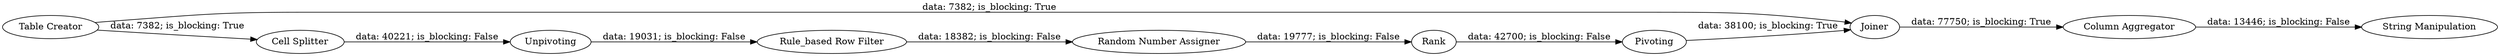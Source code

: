 digraph {
	"8833115959723343683_6" [label="Rule_based Row Filter"]
	"8833115959723343683_4" [label="Random Number Assigner"]
	"8833115959723343683_10" [label=Joiner]
	"8833115959723343683_11" [label="String Manipulation"]
	"8833115959723343683_7" [label=Rank]
	"8833115959723343683_2" [label="Cell Splitter"]
	"8833115959723343683_1" [label="Table Creator"]
	"8833115959723343683_9" [label="Column Aggregator"]
	"8833115959723343683_3" [label=Unpivoting]
	"8833115959723343683_8" [label=Pivoting]
	"8833115959723343683_1" -> "8833115959723343683_2" [label="data: 7382; is_blocking: True"]
	"8833115959723343683_1" -> "8833115959723343683_10" [label="data: 7382; is_blocking: True"]
	"8833115959723343683_3" -> "8833115959723343683_6" [label="data: 19031; is_blocking: False"]
	"8833115959723343683_6" -> "8833115959723343683_4" [label="data: 18382; is_blocking: False"]
	"8833115959723343683_4" -> "8833115959723343683_7" [label="data: 19777; is_blocking: False"]
	"8833115959723343683_8" -> "8833115959723343683_10" [label="data: 38100; is_blocking: True"]
	"8833115959723343683_2" -> "8833115959723343683_3" [label="data: 40221; is_blocking: False"]
	"8833115959723343683_9" -> "8833115959723343683_11" [label="data: 13446; is_blocking: False"]
	"8833115959723343683_10" -> "8833115959723343683_9" [label="data: 77750; is_blocking: True"]
	"8833115959723343683_7" -> "8833115959723343683_8" [label="data: 42700; is_blocking: False"]
	rankdir=LR
}
